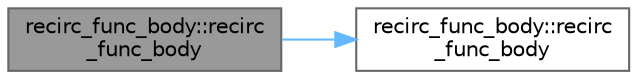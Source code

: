 digraph "recirc_func_body::recirc_func_body"
{
 // LATEX_PDF_SIZE
  bgcolor="transparent";
  edge [fontname=Helvetica,fontsize=10,labelfontname=Helvetica,labelfontsize=10];
  node [fontname=Helvetica,fontsize=10,shape=box,height=0.2,width=0.4];
  rankdir="LR";
  Node1 [id="Node000001",label="recirc_func_body::recirc\l_func_body",height=0.2,width=0.4,color="gray40", fillcolor="grey60", style="filled", fontcolor="black",tooltip=" "];
  Node1 -> Node2 [id="edge1_Node000001_Node000002",color="steelblue1",style="solid",tooltip=" "];
  Node2 [id="Node000002",label="recirc_func_body::recirc\l_func_body",height=0.2,width=0.4,color="grey40", fillcolor="white", style="filled",URL="$classrecirc__func__body.html#ad0c82c401a32b215ae8b346425ef9858",tooltip=" "];
}
